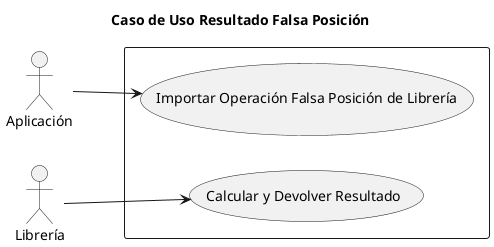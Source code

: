@startuml

title Caso de Uso Resultado Falsa Posición

left to right direction

actor Aplicación as aplication
actor Librería as library

rectangle  {
    usecase "Importar Operación Falsa Posición de Librería" as importar
    usecase "Calcular y Devolver Resultado" as calcular

}

aplication --> importar: ""
library --> calcular: ""

@enduml